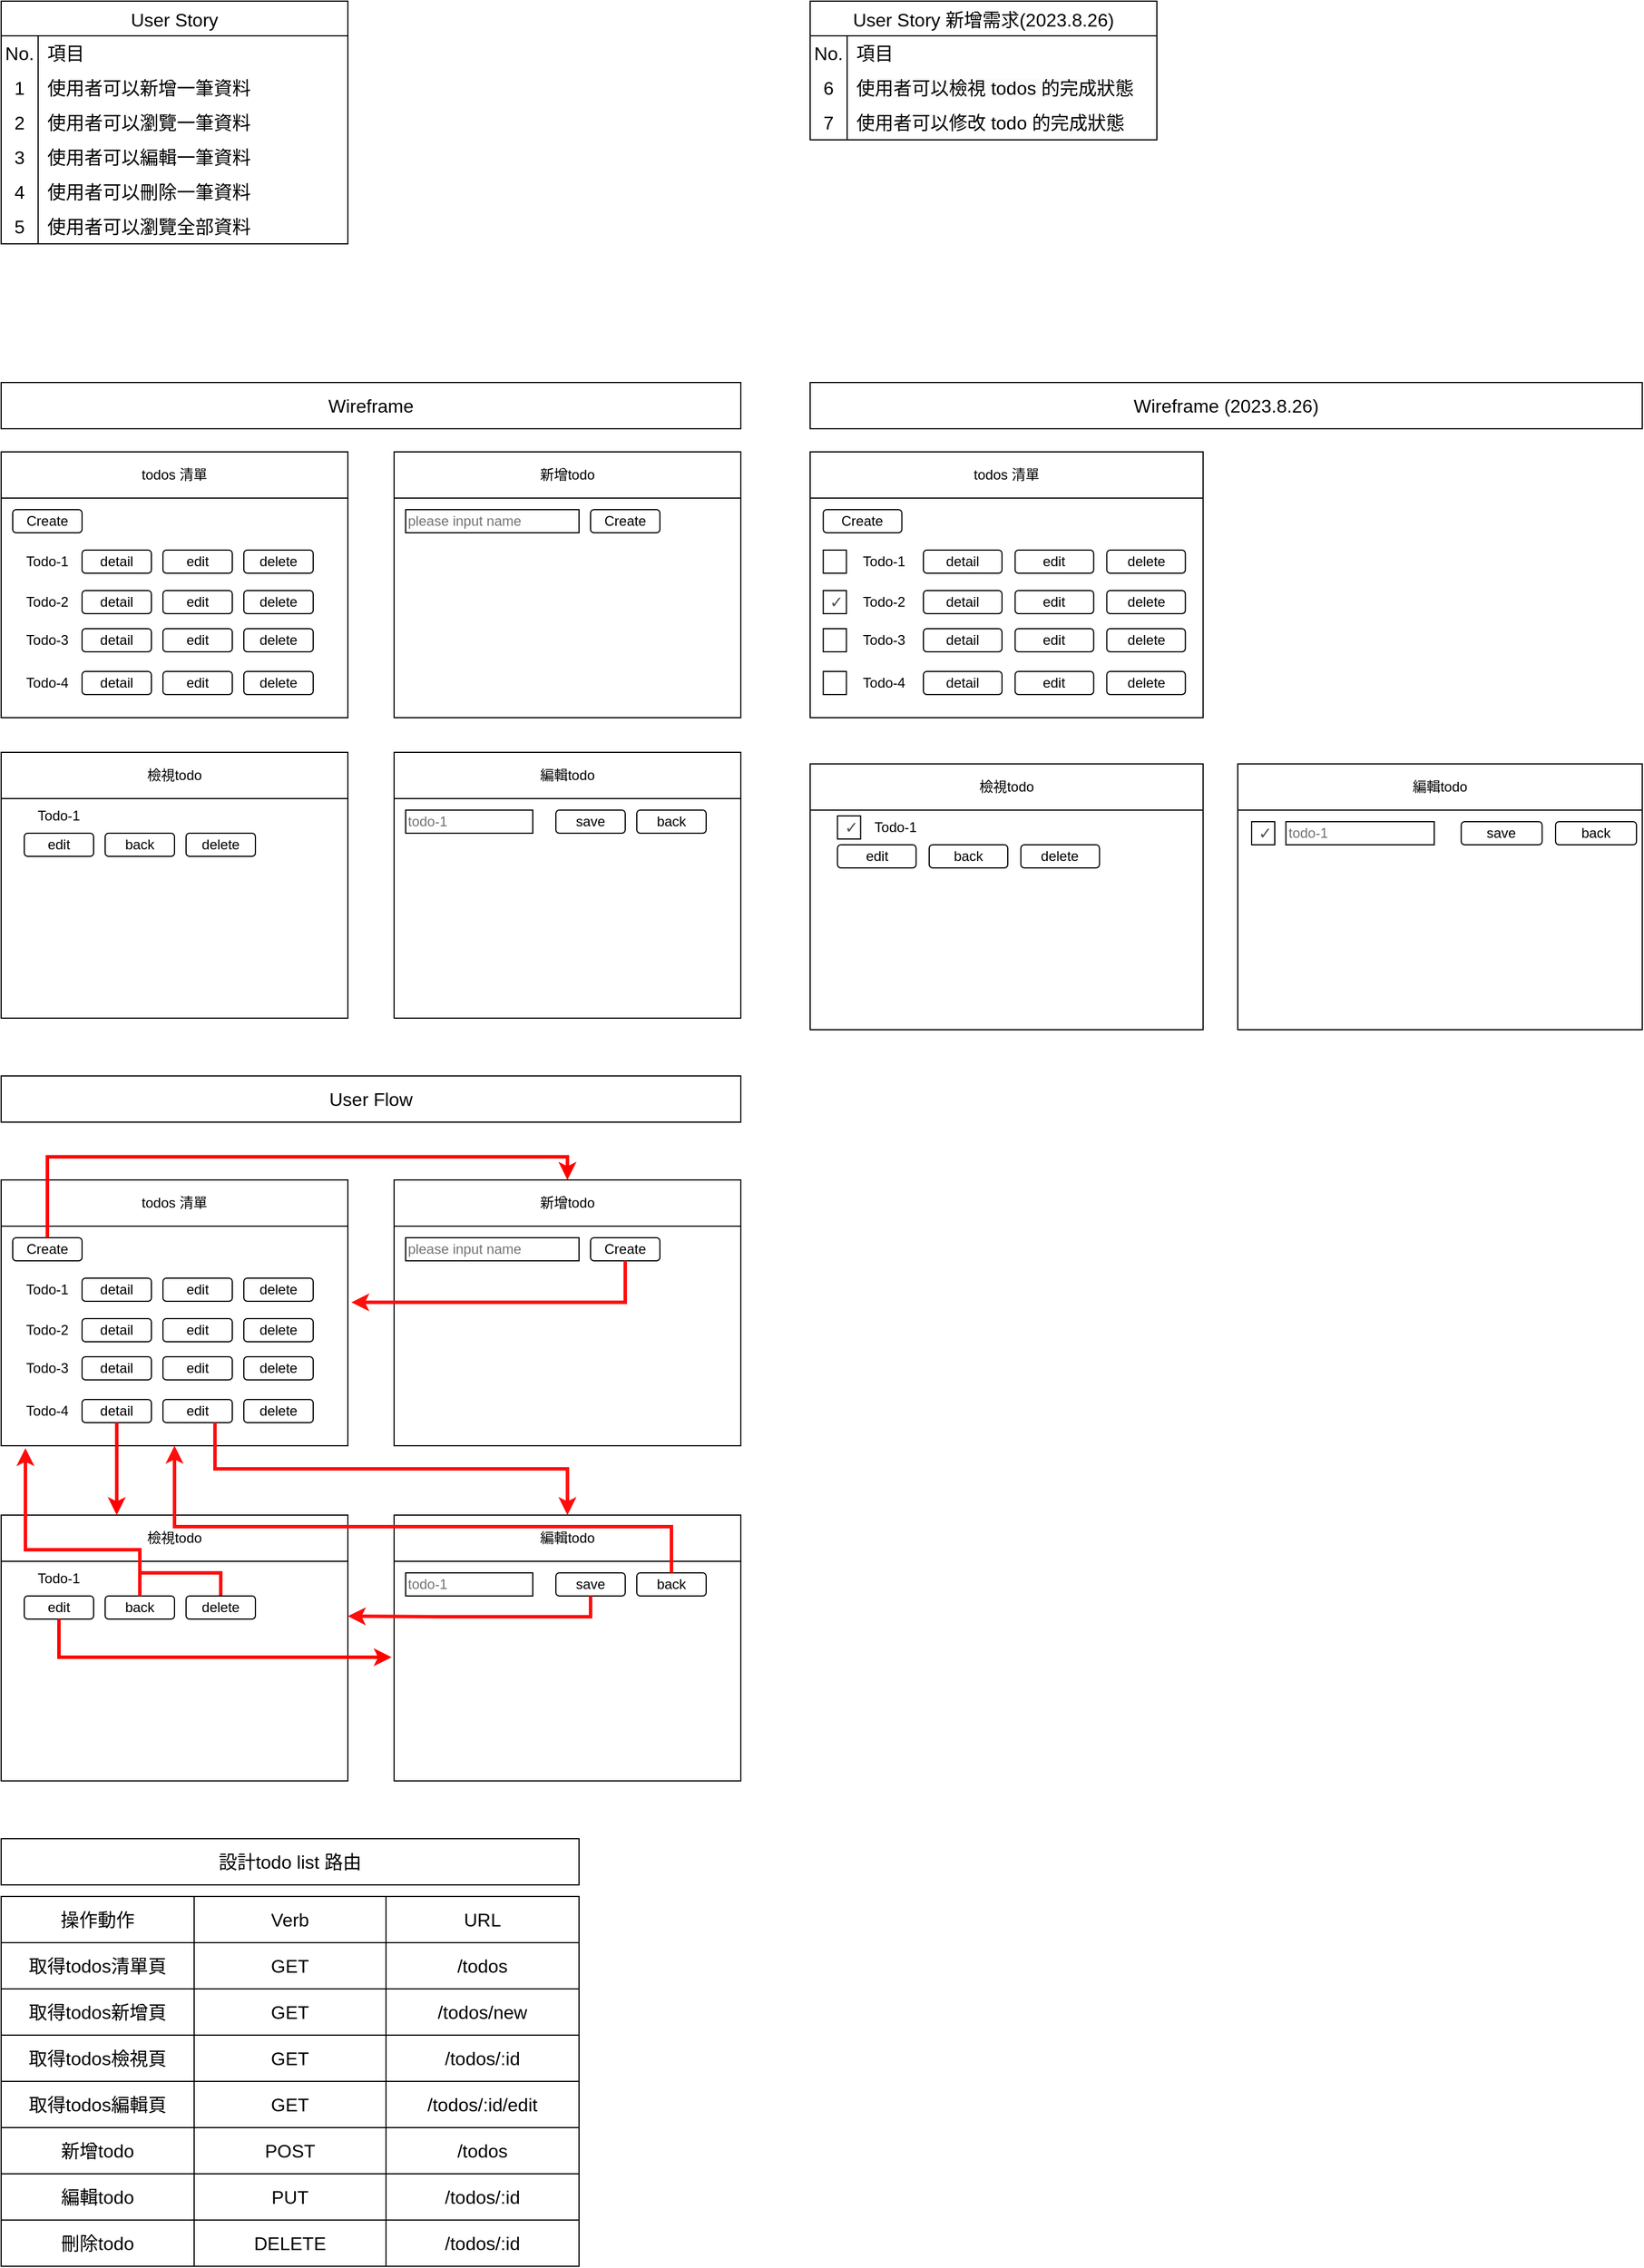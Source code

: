<mxfile version="21.6.8" type="device">
  <diagram name="第1頁" id="xKe_JA0rW6QKes0hkr_5">
    <mxGraphModel dx="1658" dy="1997" grid="1" gridSize="10" guides="1" tooltips="1" connect="1" arrows="1" fold="1" page="1" pageScale="1" pageWidth="827" pageHeight="1169" math="0" shadow="0">
      <root>
        <mxCell id="0" />
        <mxCell id="1" parent="0" />
        <mxCell id="Aw-a2iixVGw_T6WWrJI7-2" value="User Story" style="shape=table;startSize=30;container=1;collapsible=0;childLayout=tableLayout;fixedRows=1;rowLines=0;fontStyle=0;strokeColor=default;fontSize=16;" parent="1" vertex="1">
          <mxGeometry x="20" y="-100" width="300" height="210" as="geometry" />
        </mxCell>
        <mxCell id="LBEahy_goc1p-DvRM5PB-14" style="shape=tableRow;horizontal=0;startSize=0;swimlaneHead=0;swimlaneBody=0;top=0;left=0;bottom=0;right=0;collapsible=0;dropTarget=0;fillColor=none;points=[[0,0.5],[1,0.5]];portConstraint=eastwest;strokeColor=inherit;fontSize=16;" vertex="1" parent="Aw-a2iixVGw_T6WWrJI7-2">
          <mxGeometry y="30" width="300" height="30" as="geometry" />
        </mxCell>
        <mxCell id="LBEahy_goc1p-DvRM5PB-15" value="No." style="shape=partialRectangle;html=1;whiteSpace=wrap;connectable=0;fillColor=none;top=0;left=0;bottom=0;right=0;overflow=hidden;pointerEvents=1;strokeColor=inherit;fontSize=16;" vertex="1" parent="LBEahy_goc1p-DvRM5PB-14">
          <mxGeometry width="32" height="30" as="geometry">
            <mxRectangle width="32" height="30" as="alternateBounds" />
          </mxGeometry>
        </mxCell>
        <mxCell id="LBEahy_goc1p-DvRM5PB-16" value="項目" style="shape=partialRectangle;html=1;whiteSpace=wrap;connectable=0;fillColor=none;top=0;left=0;bottom=0;right=0;align=left;spacingLeft=6;overflow=hidden;strokeColor=inherit;fontSize=16;" vertex="1" parent="LBEahy_goc1p-DvRM5PB-14">
          <mxGeometry x="32" width="268" height="30" as="geometry">
            <mxRectangle width="268" height="30" as="alternateBounds" />
          </mxGeometry>
        </mxCell>
        <mxCell id="Aw-a2iixVGw_T6WWrJI7-3" value="" style="shape=tableRow;horizontal=0;startSize=0;swimlaneHead=0;swimlaneBody=0;top=0;left=0;bottom=0;right=0;collapsible=0;dropTarget=0;fillColor=none;points=[[0,0.5],[1,0.5]];portConstraint=eastwest;strokeColor=inherit;fontSize=16;" parent="Aw-a2iixVGw_T6WWrJI7-2" vertex="1">
          <mxGeometry y="60" width="300" height="30" as="geometry" />
        </mxCell>
        <mxCell id="Aw-a2iixVGw_T6WWrJI7-4" value="1" style="shape=partialRectangle;html=1;whiteSpace=wrap;connectable=0;fillColor=none;top=0;left=0;bottom=0;right=0;overflow=hidden;pointerEvents=1;strokeColor=inherit;fontSize=16;" parent="Aw-a2iixVGw_T6WWrJI7-3" vertex="1">
          <mxGeometry width="32" height="30" as="geometry">
            <mxRectangle width="32" height="30" as="alternateBounds" />
          </mxGeometry>
        </mxCell>
        <mxCell id="Aw-a2iixVGw_T6WWrJI7-5" value="使用者可以新增一筆資料" style="shape=partialRectangle;html=1;whiteSpace=wrap;connectable=0;fillColor=none;top=0;left=0;bottom=0;right=0;align=left;spacingLeft=6;overflow=hidden;strokeColor=inherit;fontSize=16;" parent="Aw-a2iixVGw_T6WWrJI7-3" vertex="1">
          <mxGeometry x="32" width="268" height="30" as="geometry">
            <mxRectangle width="268" height="30" as="alternateBounds" />
          </mxGeometry>
        </mxCell>
        <mxCell id="Aw-a2iixVGw_T6WWrJI7-6" value="" style="shape=tableRow;horizontal=0;startSize=0;swimlaneHead=0;swimlaneBody=0;top=0;left=0;bottom=0;right=0;collapsible=0;dropTarget=0;fillColor=none;points=[[0,0.5],[1,0.5]];portConstraint=eastwest;strokeColor=inherit;fontSize=16;" parent="Aw-a2iixVGw_T6WWrJI7-2" vertex="1">
          <mxGeometry y="90" width="300" height="30" as="geometry" />
        </mxCell>
        <mxCell id="Aw-a2iixVGw_T6WWrJI7-7" value="2" style="shape=partialRectangle;html=1;whiteSpace=wrap;connectable=0;fillColor=none;top=0;left=0;bottom=0;right=0;overflow=hidden;strokeColor=inherit;fontSize=16;" parent="Aw-a2iixVGw_T6WWrJI7-6" vertex="1">
          <mxGeometry width="32" height="30" as="geometry">
            <mxRectangle width="32" height="30" as="alternateBounds" />
          </mxGeometry>
        </mxCell>
        <mxCell id="Aw-a2iixVGw_T6WWrJI7-8" value="使用者可以瀏覽一筆資料" style="shape=partialRectangle;html=1;whiteSpace=wrap;connectable=0;fillColor=none;top=0;left=0;bottom=0;right=0;align=left;spacingLeft=6;overflow=hidden;strokeColor=inherit;fontSize=16;" parent="Aw-a2iixVGw_T6WWrJI7-6" vertex="1">
          <mxGeometry x="32" width="268" height="30" as="geometry">
            <mxRectangle width="268" height="30" as="alternateBounds" />
          </mxGeometry>
        </mxCell>
        <mxCell id="Aw-a2iixVGw_T6WWrJI7-9" value="" style="shape=tableRow;horizontal=0;startSize=0;swimlaneHead=0;swimlaneBody=0;top=0;left=0;bottom=0;right=0;collapsible=0;dropTarget=0;fillColor=none;points=[[0,0.5],[1,0.5]];portConstraint=eastwest;strokeColor=inherit;fontSize=16;" parent="Aw-a2iixVGw_T6WWrJI7-2" vertex="1">
          <mxGeometry y="120" width="300" height="30" as="geometry" />
        </mxCell>
        <mxCell id="Aw-a2iixVGw_T6WWrJI7-10" value="3" style="shape=partialRectangle;html=1;whiteSpace=wrap;connectable=0;fillColor=none;top=0;left=0;bottom=0;right=0;overflow=hidden;strokeColor=inherit;fontSize=16;" parent="Aw-a2iixVGw_T6WWrJI7-9" vertex="1">
          <mxGeometry width="32" height="30" as="geometry">
            <mxRectangle width="32" height="30" as="alternateBounds" />
          </mxGeometry>
        </mxCell>
        <mxCell id="Aw-a2iixVGw_T6WWrJI7-11" value="使用者可以編輯一筆資料" style="shape=partialRectangle;html=1;whiteSpace=wrap;connectable=0;fillColor=none;top=0;left=0;bottom=0;right=0;align=left;spacingLeft=6;overflow=hidden;strokeColor=inherit;fontSize=16;" parent="Aw-a2iixVGw_T6WWrJI7-9" vertex="1">
          <mxGeometry x="32" width="268" height="30" as="geometry">
            <mxRectangle width="268" height="30" as="alternateBounds" />
          </mxGeometry>
        </mxCell>
        <mxCell id="Aw-a2iixVGw_T6WWrJI7-12" style="shape=tableRow;horizontal=0;startSize=0;swimlaneHead=0;swimlaneBody=0;top=0;left=0;bottom=0;right=0;collapsible=0;dropTarget=0;fillColor=none;points=[[0,0.5],[1,0.5]];portConstraint=eastwest;strokeColor=inherit;fontSize=16;" parent="Aw-a2iixVGw_T6WWrJI7-2" vertex="1">
          <mxGeometry y="150" width="300" height="30" as="geometry" />
        </mxCell>
        <mxCell id="Aw-a2iixVGw_T6WWrJI7-13" value="4" style="shape=partialRectangle;html=1;whiteSpace=wrap;connectable=0;fillColor=none;top=0;left=0;bottom=0;right=0;overflow=hidden;strokeColor=inherit;fontSize=16;" parent="Aw-a2iixVGw_T6WWrJI7-12" vertex="1">
          <mxGeometry width="32" height="30" as="geometry">
            <mxRectangle width="32" height="30" as="alternateBounds" />
          </mxGeometry>
        </mxCell>
        <mxCell id="Aw-a2iixVGw_T6WWrJI7-14" value="使用者可以刪除一筆資料" style="shape=partialRectangle;html=1;whiteSpace=wrap;connectable=0;fillColor=none;top=0;left=0;bottom=0;right=0;align=left;spacingLeft=6;overflow=hidden;strokeColor=inherit;fontSize=16;" parent="Aw-a2iixVGw_T6WWrJI7-12" vertex="1">
          <mxGeometry x="32" width="268" height="30" as="geometry">
            <mxRectangle width="268" height="30" as="alternateBounds" />
          </mxGeometry>
        </mxCell>
        <mxCell id="Aw-a2iixVGw_T6WWrJI7-15" style="shape=tableRow;horizontal=0;startSize=0;swimlaneHead=0;swimlaneBody=0;top=0;left=0;bottom=0;right=0;collapsible=0;dropTarget=0;fillColor=none;points=[[0,0.5],[1,0.5]];portConstraint=eastwest;strokeColor=inherit;fontSize=16;" parent="Aw-a2iixVGw_T6WWrJI7-2" vertex="1">
          <mxGeometry y="180" width="300" height="30" as="geometry" />
        </mxCell>
        <mxCell id="Aw-a2iixVGw_T6WWrJI7-16" value="5" style="shape=partialRectangle;html=1;whiteSpace=wrap;connectable=0;fillColor=none;top=0;left=0;bottom=0;right=0;overflow=hidden;strokeColor=inherit;fontSize=16;" parent="Aw-a2iixVGw_T6WWrJI7-15" vertex="1">
          <mxGeometry width="32" height="30" as="geometry">
            <mxRectangle width="32" height="30" as="alternateBounds" />
          </mxGeometry>
        </mxCell>
        <mxCell id="Aw-a2iixVGw_T6WWrJI7-17" value="使用者可以瀏覽全部資料" style="shape=partialRectangle;html=1;whiteSpace=wrap;connectable=0;fillColor=none;top=0;left=0;bottom=0;right=0;align=left;spacingLeft=6;overflow=hidden;strokeColor=inherit;fontSize=16;" parent="Aw-a2iixVGw_T6WWrJI7-15" vertex="1">
          <mxGeometry x="32" width="268" height="30" as="geometry">
            <mxRectangle width="268" height="30" as="alternateBounds" />
          </mxGeometry>
        </mxCell>
        <mxCell id="Aw-a2iixVGw_T6WWrJI7-35" value="Wireframe" style="rounded=0;whiteSpace=wrap;html=1;fontSize=16;" parent="1" vertex="1">
          <mxGeometry x="20" y="230" width="640" height="40" as="geometry" />
        </mxCell>
        <mxCell id="Aw-a2iixVGw_T6WWrJI7-77" value="" style="group" parent="1" vertex="1" connectable="0">
          <mxGeometry x="20" y="290" width="300" height="230" as="geometry" />
        </mxCell>
        <mxCell id="Aw-a2iixVGw_T6WWrJI7-54" value="todos 清單" style="rounded=0;whiteSpace=wrap;html=1;container=0;" parent="Aw-a2iixVGw_T6WWrJI7-77" vertex="1">
          <mxGeometry width="300" height="40" as="geometry" />
        </mxCell>
        <mxCell id="Aw-a2iixVGw_T6WWrJI7-32" value="" style="rounded=0;whiteSpace=wrap;html=1;container=0;" parent="Aw-a2iixVGw_T6WWrJI7-77" vertex="1">
          <mxGeometry y="40" width="300" height="190" as="geometry" />
        </mxCell>
        <mxCell id="Aw-a2iixVGw_T6WWrJI7-33" value="Create" style="rounded=1;whiteSpace=wrap;html=1;container=0;" parent="Aw-a2iixVGw_T6WWrJI7-77" vertex="1">
          <mxGeometry x="10" y="50" width="60" height="20" as="geometry" />
        </mxCell>
        <mxCell id="Aw-a2iixVGw_T6WWrJI7-36" value="Todo-1" style="text;html=1;strokeColor=none;fillColor=none;align=center;verticalAlign=middle;whiteSpace=wrap;rounded=0;container=0;" parent="Aw-a2iixVGw_T6WWrJI7-77" vertex="1">
          <mxGeometry x="10" y="80" width="60" height="30" as="geometry" />
        </mxCell>
        <mxCell id="Aw-a2iixVGw_T6WWrJI7-37" value="Todo-2" style="text;html=1;strokeColor=none;fillColor=none;align=center;verticalAlign=middle;whiteSpace=wrap;rounded=0;container=0;" parent="Aw-a2iixVGw_T6WWrJI7-77" vertex="1">
          <mxGeometry x="10" y="115" width="60" height="30" as="geometry" />
        </mxCell>
        <mxCell id="Aw-a2iixVGw_T6WWrJI7-38" value="Todo-3" style="text;html=1;strokeColor=none;fillColor=none;align=center;verticalAlign=middle;whiteSpace=wrap;rounded=0;container=0;" parent="Aw-a2iixVGw_T6WWrJI7-77" vertex="1">
          <mxGeometry x="10" y="148" width="60" height="30" as="geometry" />
        </mxCell>
        <mxCell id="Aw-a2iixVGw_T6WWrJI7-39" value="Todo-4" style="text;html=1;strokeColor=none;fillColor=none;align=center;verticalAlign=middle;whiteSpace=wrap;rounded=0;container=0;" parent="Aw-a2iixVGw_T6WWrJI7-77" vertex="1">
          <mxGeometry x="10" y="185" width="60" height="30" as="geometry" />
        </mxCell>
        <mxCell id="Aw-a2iixVGw_T6WWrJI7-40" value="detail" style="rounded=1;whiteSpace=wrap;html=1;container=0;" parent="Aw-a2iixVGw_T6WWrJI7-77" vertex="1">
          <mxGeometry x="70" y="85" width="60" height="20" as="geometry" />
        </mxCell>
        <mxCell id="Aw-a2iixVGw_T6WWrJI7-41" value="edit" style="rounded=1;whiteSpace=wrap;html=1;container=0;" parent="Aw-a2iixVGw_T6WWrJI7-77" vertex="1">
          <mxGeometry x="140" y="85" width="60" height="20" as="geometry" />
        </mxCell>
        <mxCell id="Aw-a2iixVGw_T6WWrJI7-42" value="delete" style="rounded=1;whiteSpace=wrap;html=1;container=0;" parent="Aw-a2iixVGw_T6WWrJI7-77" vertex="1">
          <mxGeometry x="210" y="85" width="60" height="20" as="geometry" />
        </mxCell>
        <mxCell id="Aw-a2iixVGw_T6WWrJI7-43" value="detail" style="rounded=1;whiteSpace=wrap;html=1;container=0;" parent="Aw-a2iixVGw_T6WWrJI7-77" vertex="1">
          <mxGeometry x="70" y="120" width="60" height="20" as="geometry" />
        </mxCell>
        <mxCell id="Aw-a2iixVGw_T6WWrJI7-44" value="edit" style="rounded=1;whiteSpace=wrap;html=1;container=0;" parent="Aw-a2iixVGw_T6WWrJI7-77" vertex="1">
          <mxGeometry x="140" y="120" width="60" height="20" as="geometry" />
        </mxCell>
        <mxCell id="Aw-a2iixVGw_T6WWrJI7-45" value="delete" style="rounded=1;whiteSpace=wrap;html=1;container=0;" parent="Aw-a2iixVGw_T6WWrJI7-77" vertex="1">
          <mxGeometry x="210" y="120" width="60" height="20" as="geometry" />
        </mxCell>
        <mxCell id="Aw-a2iixVGw_T6WWrJI7-46" value="detail" style="rounded=1;whiteSpace=wrap;html=1;container=0;" parent="Aw-a2iixVGw_T6WWrJI7-77" vertex="1">
          <mxGeometry x="70" y="153" width="60" height="20" as="geometry" />
        </mxCell>
        <mxCell id="Aw-a2iixVGw_T6WWrJI7-47" value="edit" style="rounded=1;whiteSpace=wrap;html=1;container=0;" parent="Aw-a2iixVGw_T6WWrJI7-77" vertex="1">
          <mxGeometry x="140" y="153" width="60" height="20" as="geometry" />
        </mxCell>
        <mxCell id="Aw-a2iixVGw_T6WWrJI7-48" value="delete" style="rounded=1;whiteSpace=wrap;html=1;container=0;" parent="Aw-a2iixVGw_T6WWrJI7-77" vertex="1">
          <mxGeometry x="210" y="153" width="60" height="20" as="geometry" />
        </mxCell>
        <mxCell id="Aw-a2iixVGw_T6WWrJI7-49" value="detail" style="rounded=1;whiteSpace=wrap;html=1;container=0;" parent="Aw-a2iixVGw_T6WWrJI7-77" vertex="1">
          <mxGeometry x="70" y="190" width="60" height="20" as="geometry" />
        </mxCell>
        <mxCell id="Aw-a2iixVGw_T6WWrJI7-50" value="edit" style="rounded=1;whiteSpace=wrap;html=1;container=0;" parent="Aw-a2iixVGw_T6WWrJI7-77" vertex="1">
          <mxGeometry x="140" y="190" width="60" height="20" as="geometry" />
        </mxCell>
        <mxCell id="Aw-a2iixVGw_T6WWrJI7-51" value="delete" style="rounded=1;whiteSpace=wrap;html=1;container=0;" parent="Aw-a2iixVGw_T6WWrJI7-77" vertex="1">
          <mxGeometry x="210" y="190" width="60" height="20" as="geometry" />
        </mxCell>
        <mxCell id="Aw-a2iixVGw_T6WWrJI7-78" value="" style="group" parent="1" vertex="1" connectable="0">
          <mxGeometry x="360" y="290" width="300" height="230" as="geometry" />
        </mxCell>
        <mxCell id="Aw-a2iixVGw_T6WWrJI7-55" value="新增todo" style="rounded=0;whiteSpace=wrap;html=1;" parent="Aw-a2iixVGw_T6WWrJI7-78" vertex="1">
          <mxGeometry width="300" height="40" as="geometry" />
        </mxCell>
        <mxCell id="Aw-a2iixVGw_T6WWrJI7-57" value="" style="rounded=0;whiteSpace=wrap;html=1;container=0;" parent="Aw-a2iixVGw_T6WWrJI7-78" vertex="1">
          <mxGeometry y="40" width="300" height="190" as="geometry" />
        </mxCell>
        <mxCell id="Aw-a2iixVGw_T6WWrJI7-58" value="Create" style="rounded=1;whiteSpace=wrap;html=1;" parent="Aw-a2iixVGw_T6WWrJI7-78" vertex="1">
          <mxGeometry x="170" y="50" width="60" height="20" as="geometry" />
        </mxCell>
        <mxCell id="Aw-a2iixVGw_T6WWrJI7-76" value="please input name" style="rounded=0;whiteSpace=wrap;html=1;align=left;fontColor=#737373;" parent="Aw-a2iixVGw_T6WWrJI7-78" vertex="1">
          <mxGeometry x="10" y="50" width="150" height="20" as="geometry" />
        </mxCell>
        <mxCell id="Aw-a2iixVGw_T6WWrJI7-79" value="" style="group" parent="1" vertex="1" connectable="0">
          <mxGeometry x="20" y="550" width="300" height="230" as="geometry" />
        </mxCell>
        <mxCell id="Aw-a2iixVGw_T6WWrJI7-80" value="檢視todo" style="rounded=0;whiteSpace=wrap;html=1;" parent="Aw-a2iixVGw_T6WWrJI7-79" vertex="1">
          <mxGeometry width="300" height="40" as="geometry" />
        </mxCell>
        <mxCell id="Aw-a2iixVGw_T6WWrJI7-81" value="" style="rounded=0;whiteSpace=wrap;html=1;container=0;" parent="Aw-a2iixVGw_T6WWrJI7-79" vertex="1">
          <mxGeometry y="40" width="300" height="190" as="geometry" />
        </mxCell>
        <mxCell id="Aw-a2iixVGw_T6WWrJI7-82" value="edit" style="rounded=1;whiteSpace=wrap;html=1;" parent="Aw-a2iixVGw_T6WWrJI7-79" vertex="1">
          <mxGeometry x="20" y="70" width="60" height="20" as="geometry" />
        </mxCell>
        <mxCell id="Aw-a2iixVGw_T6WWrJI7-104" value="back" style="rounded=1;whiteSpace=wrap;html=1;" parent="Aw-a2iixVGw_T6WWrJI7-79" vertex="1">
          <mxGeometry x="90" y="70" width="60" height="20" as="geometry" />
        </mxCell>
        <mxCell id="Aw-a2iixVGw_T6WWrJI7-106" value="Todo-1" style="text;html=1;strokeColor=none;fillColor=none;align=center;verticalAlign=middle;whiteSpace=wrap;rounded=0;container=0;" parent="Aw-a2iixVGw_T6WWrJI7-79" vertex="1">
          <mxGeometry x="20" y="40" width="60" height="30" as="geometry" />
        </mxCell>
        <mxCell id="Aw-a2iixVGw_T6WWrJI7-107" value="delete" style="rounded=1;whiteSpace=wrap;html=1;container=0;" parent="Aw-a2iixVGw_T6WWrJI7-79" vertex="1">
          <mxGeometry x="160" y="70" width="60" height="20" as="geometry" />
        </mxCell>
        <mxCell id="Aw-a2iixVGw_T6WWrJI7-113" value="" style="group" parent="1" vertex="1" connectable="0">
          <mxGeometry x="360" y="550" width="300" height="230" as="geometry" />
        </mxCell>
        <mxCell id="Aw-a2iixVGw_T6WWrJI7-114" value="編輯todo" style="rounded=0;whiteSpace=wrap;html=1;" parent="Aw-a2iixVGw_T6WWrJI7-113" vertex="1">
          <mxGeometry width="300" height="40" as="geometry" />
        </mxCell>
        <mxCell id="Aw-a2iixVGw_T6WWrJI7-115" value="" style="rounded=0;whiteSpace=wrap;html=1;container=0;" parent="Aw-a2iixVGw_T6WWrJI7-113" vertex="1">
          <mxGeometry y="40" width="300" height="190" as="geometry" />
        </mxCell>
        <mxCell id="Aw-a2iixVGw_T6WWrJI7-116" value="save" style="rounded=1;whiteSpace=wrap;html=1;" parent="Aw-a2iixVGw_T6WWrJI7-113" vertex="1">
          <mxGeometry x="140" y="50" width="60" height="20" as="geometry" />
        </mxCell>
        <mxCell id="Aw-a2iixVGw_T6WWrJI7-117" value="todo-1" style="rounded=0;whiteSpace=wrap;html=1;align=left;fontColor=#737373;" parent="Aw-a2iixVGw_T6WWrJI7-113" vertex="1">
          <mxGeometry x="10" y="50" width="110" height="20" as="geometry" />
        </mxCell>
        <mxCell id="Aw-a2iixVGw_T6WWrJI7-118" value="back" style="rounded=1;whiteSpace=wrap;html=1;" parent="Aw-a2iixVGw_T6WWrJI7-113" vertex="1">
          <mxGeometry x="210" y="50" width="60" height="20" as="geometry" />
        </mxCell>
        <mxCell id="Aw-a2iixVGw_T6WWrJI7-119" value="User Flow" style="rounded=0;whiteSpace=wrap;html=1;fontSize=16;" parent="1" vertex="1">
          <mxGeometry x="20" y="830" width="640" height="40" as="geometry" />
        </mxCell>
        <mxCell id="Aw-a2iixVGw_T6WWrJI7-120" value="" style="group" parent="1" vertex="1" connectable="0">
          <mxGeometry x="20" y="920" width="300" height="230" as="geometry" />
        </mxCell>
        <mxCell id="Aw-a2iixVGw_T6WWrJI7-121" value="todos 清單" style="rounded=0;whiteSpace=wrap;html=1;container=0;" parent="Aw-a2iixVGw_T6WWrJI7-120" vertex="1">
          <mxGeometry width="300" height="40" as="geometry" />
        </mxCell>
        <mxCell id="Aw-a2iixVGw_T6WWrJI7-122" value="" style="rounded=0;whiteSpace=wrap;html=1;container=0;" parent="Aw-a2iixVGw_T6WWrJI7-120" vertex="1">
          <mxGeometry y="40" width="300" height="190" as="geometry" />
        </mxCell>
        <mxCell id="Aw-a2iixVGw_T6WWrJI7-123" value="Create" style="rounded=1;whiteSpace=wrap;html=1;container=0;" parent="Aw-a2iixVGw_T6WWrJI7-120" vertex="1">
          <mxGeometry x="10" y="50" width="60" height="20" as="geometry" />
        </mxCell>
        <mxCell id="Aw-a2iixVGw_T6WWrJI7-124" value="Todo-1" style="text;html=1;strokeColor=none;fillColor=none;align=center;verticalAlign=middle;whiteSpace=wrap;rounded=0;container=0;" parent="Aw-a2iixVGw_T6WWrJI7-120" vertex="1">
          <mxGeometry x="10" y="80" width="60" height="30" as="geometry" />
        </mxCell>
        <mxCell id="Aw-a2iixVGw_T6WWrJI7-125" value="Todo-2" style="text;html=1;strokeColor=none;fillColor=none;align=center;verticalAlign=middle;whiteSpace=wrap;rounded=0;container=0;" parent="Aw-a2iixVGw_T6WWrJI7-120" vertex="1">
          <mxGeometry x="10" y="115" width="60" height="30" as="geometry" />
        </mxCell>
        <mxCell id="Aw-a2iixVGw_T6WWrJI7-126" value="Todo-3" style="text;html=1;strokeColor=none;fillColor=none;align=center;verticalAlign=middle;whiteSpace=wrap;rounded=0;container=0;" parent="Aw-a2iixVGw_T6WWrJI7-120" vertex="1">
          <mxGeometry x="10" y="148" width="60" height="30" as="geometry" />
        </mxCell>
        <mxCell id="Aw-a2iixVGw_T6WWrJI7-127" value="Todo-4" style="text;html=1;strokeColor=none;fillColor=none;align=center;verticalAlign=middle;whiteSpace=wrap;rounded=0;container=0;" parent="Aw-a2iixVGw_T6WWrJI7-120" vertex="1">
          <mxGeometry x="10" y="185" width="60" height="30" as="geometry" />
        </mxCell>
        <mxCell id="Aw-a2iixVGw_T6WWrJI7-128" value="detail" style="rounded=1;whiteSpace=wrap;html=1;container=0;" parent="Aw-a2iixVGw_T6WWrJI7-120" vertex="1">
          <mxGeometry x="70" y="85" width="60" height="20" as="geometry" />
        </mxCell>
        <mxCell id="Aw-a2iixVGw_T6WWrJI7-129" value="edit" style="rounded=1;whiteSpace=wrap;html=1;container=0;" parent="Aw-a2iixVGw_T6WWrJI7-120" vertex="1">
          <mxGeometry x="140" y="85" width="60" height="20" as="geometry" />
        </mxCell>
        <mxCell id="Aw-a2iixVGw_T6WWrJI7-130" value="delete" style="rounded=1;whiteSpace=wrap;html=1;container=0;" parent="Aw-a2iixVGw_T6WWrJI7-120" vertex="1">
          <mxGeometry x="210" y="85" width="60" height="20" as="geometry" />
        </mxCell>
        <mxCell id="Aw-a2iixVGw_T6WWrJI7-131" value="detail" style="rounded=1;whiteSpace=wrap;html=1;container=0;" parent="Aw-a2iixVGw_T6WWrJI7-120" vertex="1">
          <mxGeometry x="70" y="120" width="60" height="20" as="geometry" />
        </mxCell>
        <mxCell id="Aw-a2iixVGw_T6WWrJI7-132" value="edit" style="rounded=1;whiteSpace=wrap;html=1;container=0;" parent="Aw-a2iixVGw_T6WWrJI7-120" vertex="1">
          <mxGeometry x="140" y="120" width="60" height="20" as="geometry" />
        </mxCell>
        <mxCell id="Aw-a2iixVGw_T6WWrJI7-133" value="delete" style="rounded=1;whiteSpace=wrap;html=1;container=0;" parent="Aw-a2iixVGw_T6WWrJI7-120" vertex="1">
          <mxGeometry x="210" y="120" width="60" height="20" as="geometry" />
        </mxCell>
        <mxCell id="Aw-a2iixVGw_T6WWrJI7-134" value="detail" style="rounded=1;whiteSpace=wrap;html=1;container=0;" parent="Aw-a2iixVGw_T6WWrJI7-120" vertex="1">
          <mxGeometry x="70" y="153" width="60" height="20" as="geometry" />
        </mxCell>
        <mxCell id="Aw-a2iixVGw_T6WWrJI7-135" value="edit" style="rounded=1;whiteSpace=wrap;html=1;container=0;" parent="Aw-a2iixVGw_T6WWrJI7-120" vertex="1">
          <mxGeometry x="140" y="153" width="60" height="20" as="geometry" />
        </mxCell>
        <mxCell id="Aw-a2iixVGw_T6WWrJI7-136" value="delete" style="rounded=1;whiteSpace=wrap;html=1;container=0;" parent="Aw-a2iixVGw_T6WWrJI7-120" vertex="1">
          <mxGeometry x="210" y="153" width="60" height="20" as="geometry" />
        </mxCell>
        <mxCell id="Aw-a2iixVGw_T6WWrJI7-137" value="detail" style="rounded=1;whiteSpace=wrap;html=1;container=0;" parent="Aw-a2iixVGw_T6WWrJI7-120" vertex="1">
          <mxGeometry x="70" y="190" width="60" height="20" as="geometry" />
        </mxCell>
        <mxCell id="Aw-a2iixVGw_T6WWrJI7-138" value="edit" style="rounded=1;whiteSpace=wrap;html=1;container=0;" parent="Aw-a2iixVGw_T6WWrJI7-120" vertex="1">
          <mxGeometry x="140" y="190" width="60" height="20" as="geometry" />
        </mxCell>
        <mxCell id="Aw-a2iixVGw_T6WWrJI7-139" value="delete" style="rounded=1;whiteSpace=wrap;html=1;container=0;" parent="Aw-a2iixVGw_T6WWrJI7-120" vertex="1">
          <mxGeometry x="210" y="190" width="60" height="20" as="geometry" />
        </mxCell>
        <mxCell id="Aw-a2iixVGw_T6WWrJI7-140" value="" style="group" parent="1" vertex="1" connectable="0">
          <mxGeometry x="360" y="920" width="300" height="230" as="geometry" />
        </mxCell>
        <mxCell id="Aw-a2iixVGw_T6WWrJI7-141" value="新增todo" style="rounded=0;whiteSpace=wrap;html=1;" parent="Aw-a2iixVGw_T6WWrJI7-140" vertex="1">
          <mxGeometry width="300" height="40" as="geometry" />
        </mxCell>
        <mxCell id="Aw-a2iixVGw_T6WWrJI7-142" value="" style="rounded=0;whiteSpace=wrap;html=1;container=0;" parent="Aw-a2iixVGw_T6WWrJI7-140" vertex="1">
          <mxGeometry y="40" width="300" height="190" as="geometry" />
        </mxCell>
        <mxCell id="Aw-a2iixVGw_T6WWrJI7-143" value="Create" style="rounded=1;whiteSpace=wrap;html=1;" parent="Aw-a2iixVGw_T6WWrJI7-140" vertex="1">
          <mxGeometry x="170" y="50" width="60" height="20" as="geometry" />
        </mxCell>
        <mxCell id="Aw-a2iixVGw_T6WWrJI7-144" value="please input name" style="rounded=0;whiteSpace=wrap;html=1;align=left;fontColor=#737373;" parent="Aw-a2iixVGw_T6WWrJI7-140" vertex="1">
          <mxGeometry x="10" y="50" width="150" height="20" as="geometry" />
        </mxCell>
        <mxCell id="Aw-a2iixVGw_T6WWrJI7-145" value="" style="group" parent="1" vertex="1" connectable="0">
          <mxGeometry x="20" y="1210" width="300" height="230" as="geometry" />
        </mxCell>
        <mxCell id="Aw-a2iixVGw_T6WWrJI7-146" value="檢視todo" style="rounded=0;whiteSpace=wrap;html=1;" parent="Aw-a2iixVGw_T6WWrJI7-145" vertex="1">
          <mxGeometry width="300" height="40" as="geometry" />
        </mxCell>
        <mxCell id="Aw-a2iixVGw_T6WWrJI7-147" value="" style="rounded=0;whiteSpace=wrap;html=1;container=0;" parent="Aw-a2iixVGw_T6WWrJI7-145" vertex="1">
          <mxGeometry y="40" width="300" height="190" as="geometry" />
        </mxCell>
        <mxCell id="Aw-a2iixVGw_T6WWrJI7-148" value="edit" style="rounded=1;whiteSpace=wrap;html=1;" parent="Aw-a2iixVGw_T6WWrJI7-145" vertex="1">
          <mxGeometry x="20" y="70" width="60" height="20" as="geometry" />
        </mxCell>
        <mxCell id="Aw-a2iixVGw_T6WWrJI7-149" value="back" style="rounded=1;whiteSpace=wrap;html=1;" parent="Aw-a2iixVGw_T6WWrJI7-145" vertex="1">
          <mxGeometry x="90" y="70" width="60" height="20" as="geometry" />
        </mxCell>
        <mxCell id="Aw-a2iixVGw_T6WWrJI7-150" value="Todo-1" style="text;html=1;strokeColor=none;fillColor=none;align=center;verticalAlign=middle;whiteSpace=wrap;rounded=0;container=0;" parent="Aw-a2iixVGw_T6WWrJI7-145" vertex="1">
          <mxGeometry x="20" y="40" width="60" height="30" as="geometry" />
        </mxCell>
        <mxCell id="Aw-a2iixVGw_T6WWrJI7-164" style="edgeStyle=orthogonalEdgeStyle;rounded=0;orthogonalLoop=1;jettySize=auto;html=1;endArrow=none;endFill=0;strokeColor=#FF0D0D;strokeWidth=3;" parent="Aw-a2iixVGw_T6WWrJI7-145" source="Aw-a2iixVGw_T6WWrJI7-151" edge="1">
          <mxGeometry relative="1" as="geometry">
            <mxPoint x="120" y="50" as="targetPoint" />
            <Array as="points">
              <mxPoint x="190" y="50" />
              <mxPoint x="121" y="50" />
            </Array>
          </mxGeometry>
        </mxCell>
        <mxCell id="Aw-a2iixVGw_T6WWrJI7-151" value="delete" style="rounded=1;whiteSpace=wrap;html=1;container=0;" parent="Aw-a2iixVGw_T6WWrJI7-145" vertex="1">
          <mxGeometry x="160" y="70" width="60" height="20" as="geometry" />
        </mxCell>
        <mxCell id="Aw-a2iixVGw_T6WWrJI7-152" value="" style="group" parent="1" vertex="1" connectable="0">
          <mxGeometry x="360" y="1210" width="300" height="230" as="geometry" />
        </mxCell>
        <mxCell id="Aw-a2iixVGw_T6WWrJI7-153" value="編輯todo" style="rounded=0;whiteSpace=wrap;html=1;" parent="Aw-a2iixVGw_T6WWrJI7-152" vertex="1">
          <mxGeometry width="300" height="40" as="geometry" />
        </mxCell>
        <mxCell id="Aw-a2iixVGw_T6WWrJI7-154" value="" style="rounded=0;whiteSpace=wrap;html=1;container=0;" parent="Aw-a2iixVGw_T6WWrJI7-152" vertex="1">
          <mxGeometry y="40" width="300" height="190" as="geometry" />
        </mxCell>
        <mxCell id="Aw-a2iixVGw_T6WWrJI7-155" value="save" style="rounded=1;whiteSpace=wrap;html=1;" parent="Aw-a2iixVGw_T6WWrJI7-152" vertex="1">
          <mxGeometry x="140" y="50" width="60" height="20" as="geometry" />
        </mxCell>
        <mxCell id="Aw-a2iixVGw_T6WWrJI7-156" value="todo-1" style="rounded=0;whiteSpace=wrap;html=1;align=left;fontColor=#737373;" parent="Aw-a2iixVGw_T6WWrJI7-152" vertex="1">
          <mxGeometry x="10" y="50" width="110" height="20" as="geometry" />
        </mxCell>
        <mxCell id="Aw-a2iixVGw_T6WWrJI7-157" value="back" style="rounded=1;whiteSpace=wrap;html=1;" parent="Aw-a2iixVGw_T6WWrJI7-152" vertex="1">
          <mxGeometry x="210" y="50" width="60" height="20" as="geometry" />
        </mxCell>
        <mxCell id="Aw-a2iixVGw_T6WWrJI7-158" style="edgeStyle=orthogonalEdgeStyle;rounded=0;orthogonalLoop=1;jettySize=auto;html=1;entryX=0.5;entryY=0;entryDx=0;entryDy=0;strokeColor=#ff0000;strokeWidth=3;" parent="1" source="Aw-a2iixVGw_T6WWrJI7-123" target="Aw-a2iixVGw_T6WWrJI7-141" edge="1">
          <mxGeometry relative="1" as="geometry">
            <Array as="points">
              <mxPoint x="60" y="900" />
              <mxPoint x="510" y="900" />
            </Array>
          </mxGeometry>
        </mxCell>
        <mxCell id="Aw-a2iixVGw_T6WWrJI7-159" style="edgeStyle=orthogonalEdgeStyle;rounded=0;orthogonalLoop=1;jettySize=auto;html=1;exitX=0.5;exitY=1;exitDx=0;exitDy=0;strokeColor=#ff0000;strokeWidth=3;" parent="1" source="Aw-a2iixVGw_T6WWrJI7-137" edge="1">
          <mxGeometry relative="1" as="geometry">
            <mxPoint x="120" y="1210" as="targetPoint" />
            <Array as="points">
              <mxPoint x="120" y="1190" />
              <mxPoint x="120" y="1190" />
            </Array>
          </mxGeometry>
        </mxCell>
        <mxCell id="Aw-a2iixVGw_T6WWrJI7-160" style="edgeStyle=orthogonalEdgeStyle;rounded=0;orthogonalLoop=1;jettySize=auto;html=1;exitX=0.75;exitY=1;exitDx=0;exitDy=0;entryX=0.5;entryY=0;entryDx=0;entryDy=0;strokeColor=#FF0D0D;strokeWidth=3;" parent="1" source="Aw-a2iixVGw_T6WWrJI7-138" target="Aw-a2iixVGw_T6WWrJI7-153" edge="1">
          <mxGeometry relative="1" as="geometry" />
        </mxCell>
        <mxCell id="Aw-a2iixVGw_T6WWrJI7-161" style="edgeStyle=orthogonalEdgeStyle;rounded=0;orthogonalLoop=1;jettySize=auto;html=1;exitX=0.5;exitY=1;exitDx=0;exitDy=0;entryX=-0.007;entryY=0.437;entryDx=0;entryDy=0;entryPerimeter=0;strokeColor=#ff0000;strokeWidth=3;" parent="1" source="Aw-a2iixVGw_T6WWrJI7-148" target="Aw-a2iixVGw_T6WWrJI7-154" edge="1">
          <mxGeometry relative="1" as="geometry" />
        </mxCell>
        <mxCell id="Aw-a2iixVGw_T6WWrJI7-165" style="edgeStyle=orthogonalEdgeStyle;rounded=0;orthogonalLoop=1;jettySize=auto;html=1;exitX=0.5;exitY=1;exitDx=0;exitDy=0;entryX=1.01;entryY=0.347;entryDx=0;entryDy=0;entryPerimeter=0;strokeColor=#FF0D0D;strokeWidth=3;" parent="1" source="Aw-a2iixVGw_T6WWrJI7-143" target="Aw-a2iixVGw_T6WWrJI7-122" edge="1">
          <mxGeometry relative="1" as="geometry" />
        </mxCell>
        <mxCell id="Aw-a2iixVGw_T6WWrJI7-162" style="edgeStyle=orthogonalEdgeStyle;rounded=0;orthogonalLoop=1;jettySize=auto;html=1;exitX=0.5;exitY=0;exitDx=0;exitDy=0;strokeColor=#FF0D0D;strokeWidth=3;entryX=0.07;entryY=1.011;entryDx=0;entryDy=0;entryPerimeter=0;" parent="1" source="Aw-a2iixVGw_T6WWrJI7-149" target="Aw-a2iixVGw_T6WWrJI7-122" edge="1">
          <mxGeometry relative="1" as="geometry">
            <mxPoint x="70" y="1150" as="targetPoint" />
            <Array as="points">
              <mxPoint x="140" y="1240" />
              <mxPoint x="41" y="1240" />
            </Array>
          </mxGeometry>
        </mxCell>
        <mxCell id="Aw-a2iixVGw_T6WWrJI7-170" style="edgeStyle=orthogonalEdgeStyle;rounded=0;orthogonalLoop=1;jettySize=auto;html=1;entryX=1;entryY=0.25;entryDx=0;entryDy=0;strokeColor=#FF0D0D;strokeWidth=3;" parent="1" source="Aw-a2iixVGw_T6WWrJI7-155" target="Aw-a2iixVGw_T6WWrJI7-147" edge="1">
          <mxGeometry relative="1" as="geometry">
            <Array as="points">
              <mxPoint x="530" y="1298" />
              <mxPoint x="410" y="1298" />
            </Array>
          </mxGeometry>
        </mxCell>
        <mxCell id="Aw-a2iixVGw_T6WWrJI7-171" style="edgeStyle=orthogonalEdgeStyle;rounded=0;orthogonalLoop=1;jettySize=auto;html=1;exitX=0.5;exitY=0;exitDx=0;exitDy=0;entryX=0.5;entryY=1;entryDx=0;entryDy=0;strokeWidth=3;strokeColor=#FF0D0D;" parent="1" source="Aw-a2iixVGw_T6WWrJI7-157" target="Aw-a2iixVGw_T6WWrJI7-122" edge="1">
          <mxGeometry relative="1" as="geometry">
            <Array as="points">
              <mxPoint x="600" y="1220" />
              <mxPoint x="170" y="1220" />
            </Array>
          </mxGeometry>
        </mxCell>
        <mxCell id="Aw-a2iixVGw_T6WWrJI7-172" value="" style="shape=table;startSize=0;container=1;collapsible=0;childLayout=tableLayout;fontSize=16;" parent="1" vertex="1">
          <mxGeometry x="20" y="1540" width="500" height="320" as="geometry" />
        </mxCell>
        <mxCell id="Aw-a2iixVGw_T6WWrJI7-173" value="" style="shape=tableRow;horizontal=0;startSize=0;swimlaneHead=0;swimlaneBody=0;strokeColor=inherit;top=0;left=0;bottom=0;right=0;collapsible=0;dropTarget=0;fillColor=none;points=[[0,0.5],[1,0.5]];portConstraint=eastwest;fontSize=16;" parent="Aw-a2iixVGw_T6WWrJI7-172" vertex="1">
          <mxGeometry width="500" height="40" as="geometry" />
        </mxCell>
        <mxCell id="Aw-a2iixVGw_T6WWrJI7-174" value="操作動作" style="shape=partialRectangle;html=1;whiteSpace=wrap;connectable=0;strokeColor=inherit;overflow=hidden;fillColor=none;top=0;left=0;bottom=0;right=0;pointerEvents=1;fontSize=16;" parent="Aw-a2iixVGw_T6WWrJI7-173" vertex="1">
          <mxGeometry width="167" height="40" as="geometry">
            <mxRectangle width="167" height="40" as="alternateBounds" />
          </mxGeometry>
        </mxCell>
        <mxCell id="Aw-a2iixVGw_T6WWrJI7-175" value="Verb" style="shape=partialRectangle;html=1;whiteSpace=wrap;connectable=0;strokeColor=inherit;overflow=hidden;fillColor=none;top=0;left=0;bottom=0;right=0;pointerEvents=1;fontSize=16;" parent="Aw-a2iixVGw_T6WWrJI7-173" vertex="1">
          <mxGeometry x="167" width="166" height="40" as="geometry">
            <mxRectangle width="166" height="40" as="alternateBounds" />
          </mxGeometry>
        </mxCell>
        <mxCell id="Aw-a2iixVGw_T6WWrJI7-176" value="URL" style="shape=partialRectangle;html=1;whiteSpace=wrap;connectable=0;strokeColor=inherit;overflow=hidden;fillColor=none;top=0;left=0;bottom=0;right=0;pointerEvents=1;fontSize=16;" parent="Aw-a2iixVGw_T6WWrJI7-173" vertex="1">
          <mxGeometry x="333" width="167" height="40" as="geometry">
            <mxRectangle width="167" height="40" as="alternateBounds" />
          </mxGeometry>
        </mxCell>
        <mxCell id="Aw-a2iixVGw_T6WWrJI7-177" value="" style="shape=tableRow;horizontal=0;startSize=0;swimlaneHead=0;swimlaneBody=0;strokeColor=inherit;top=0;left=0;bottom=0;right=0;collapsible=0;dropTarget=0;fillColor=none;points=[[0,0.5],[1,0.5]];portConstraint=eastwest;fontSize=16;" parent="Aw-a2iixVGw_T6WWrJI7-172" vertex="1">
          <mxGeometry y="40" width="500" height="40" as="geometry" />
        </mxCell>
        <mxCell id="Aw-a2iixVGw_T6WWrJI7-178" value="取得todos清單頁" style="shape=partialRectangle;html=1;whiteSpace=wrap;connectable=0;strokeColor=inherit;overflow=hidden;fillColor=none;top=0;left=0;bottom=0;right=0;pointerEvents=1;fontSize=16;" parent="Aw-a2iixVGw_T6WWrJI7-177" vertex="1">
          <mxGeometry width="167" height="40" as="geometry">
            <mxRectangle width="167" height="40" as="alternateBounds" />
          </mxGeometry>
        </mxCell>
        <mxCell id="Aw-a2iixVGw_T6WWrJI7-179" value="GET" style="shape=partialRectangle;html=1;whiteSpace=wrap;connectable=0;strokeColor=inherit;overflow=hidden;fillColor=none;top=0;left=0;bottom=0;right=0;pointerEvents=1;fontSize=16;" parent="Aw-a2iixVGw_T6WWrJI7-177" vertex="1">
          <mxGeometry x="167" width="166" height="40" as="geometry">
            <mxRectangle width="166" height="40" as="alternateBounds" />
          </mxGeometry>
        </mxCell>
        <mxCell id="Aw-a2iixVGw_T6WWrJI7-180" value="/todos" style="shape=partialRectangle;html=1;whiteSpace=wrap;connectable=0;strokeColor=inherit;overflow=hidden;fillColor=none;top=0;left=0;bottom=0;right=0;pointerEvents=1;fontSize=16;" parent="Aw-a2iixVGw_T6WWrJI7-177" vertex="1">
          <mxGeometry x="333" width="167" height="40" as="geometry">
            <mxRectangle width="167" height="40" as="alternateBounds" />
          </mxGeometry>
        </mxCell>
        <mxCell id="Aw-a2iixVGw_T6WWrJI7-181" value="" style="shape=tableRow;horizontal=0;startSize=0;swimlaneHead=0;swimlaneBody=0;strokeColor=inherit;top=0;left=0;bottom=0;right=0;collapsible=0;dropTarget=0;fillColor=none;points=[[0,0.5],[1,0.5]];portConstraint=eastwest;fontSize=16;" parent="Aw-a2iixVGw_T6WWrJI7-172" vertex="1">
          <mxGeometry y="80" width="500" height="40" as="geometry" />
        </mxCell>
        <mxCell id="Aw-a2iixVGw_T6WWrJI7-182" value="取得todos新增頁" style="shape=partialRectangle;html=1;whiteSpace=wrap;connectable=0;strokeColor=inherit;overflow=hidden;fillColor=none;top=0;left=0;bottom=0;right=0;pointerEvents=1;fontSize=16;" parent="Aw-a2iixVGw_T6WWrJI7-181" vertex="1">
          <mxGeometry width="167" height="40" as="geometry">
            <mxRectangle width="167" height="40" as="alternateBounds" />
          </mxGeometry>
        </mxCell>
        <mxCell id="Aw-a2iixVGw_T6WWrJI7-183" value="GET" style="shape=partialRectangle;html=1;whiteSpace=wrap;connectable=0;strokeColor=inherit;overflow=hidden;fillColor=none;top=0;left=0;bottom=0;right=0;pointerEvents=1;fontSize=16;" parent="Aw-a2iixVGw_T6WWrJI7-181" vertex="1">
          <mxGeometry x="167" width="166" height="40" as="geometry">
            <mxRectangle width="166" height="40" as="alternateBounds" />
          </mxGeometry>
        </mxCell>
        <mxCell id="Aw-a2iixVGw_T6WWrJI7-184" value="/todos/new" style="shape=partialRectangle;html=1;whiteSpace=wrap;connectable=0;strokeColor=inherit;overflow=hidden;fillColor=none;top=0;left=0;bottom=0;right=0;pointerEvents=1;fontSize=16;" parent="Aw-a2iixVGw_T6WWrJI7-181" vertex="1">
          <mxGeometry x="333" width="167" height="40" as="geometry">
            <mxRectangle width="167" height="40" as="alternateBounds" />
          </mxGeometry>
        </mxCell>
        <mxCell id="Aw-a2iixVGw_T6WWrJI7-187" style="shape=tableRow;horizontal=0;startSize=0;swimlaneHead=0;swimlaneBody=0;strokeColor=inherit;top=0;left=0;bottom=0;right=0;collapsible=0;dropTarget=0;fillColor=none;points=[[0,0.5],[1,0.5]];portConstraint=eastwest;fontSize=16;" parent="Aw-a2iixVGw_T6WWrJI7-172" vertex="1">
          <mxGeometry y="120" width="500" height="40" as="geometry" />
        </mxCell>
        <mxCell id="Aw-a2iixVGw_T6WWrJI7-188" value="取得todos檢視頁" style="shape=partialRectangle;html=1;whiteSpace=wrap;connectable=0;strokeColor=inherit;overflow=hidden;fillColor=none;top=0;left=0;bottom=0;right=0;pointerEvents=1;fontSize=16;" parent="Aw-a2iixVGw_T6WWrJI7-187" vertex="1">
          <mxGeometry width="167" height="40" as="geometry">
            <mxRectangle width="167" height="40" as="alternateBounds" />
          </mxGeometry>
        </mxCell>
        <mxCell id="Aw-a2iixVGw_T6WWrJI7-189" value="GET" style="shape=partialRectangle;html=1;whiteSpace=wrap;connectable=0;strokeColor=inherit;overflow=hidden;fillColor=none;top=0;left=0;bottom=0;right=0;pointerEvents=1;fontSize=16;" parent="Aw-a2iixVGw_T6WWrJI7-187" vertex="1">
          <mxGeometry x="167" width="166" height="40" as="geometry">
            <mxRectangle width="166" height="40" as="alternateBounds" />
          </mxGeometry>
        </mxCell>
        <mxCell id="Aw-a2iixVGw_T6WWrJI7-190" value="/todos/:id" style="shape=partialRectangle;html=1;whiteSpace=wrap;connectable=0;strokeColor=inherit;overflow=hidden;fillColor=none;top=0;left=0;bottom=0;right=0;pointerEvents=1;fontSize=16;" parent="Aw-a2iixVGw_T6WWrJI7-187" vertex="1">
          <mxGeometry x="333" width="167" height="40" as="geometry">
            <mxRectangle width="167" height="40" as="alternateBounds" />
          </mxGeometry>
        </mxCell>
        <mxCell id="Aw-a2iixVGw_T6WWrJI7-203" style="shape=tableRow;horizontal=0;startSize=0;swimlaneHead=0;swimlaneBody=0;strokeColor=inherit;top=0;left=0;bottom=0;right=0;collapsible=0;dropTarget=0;fillColor=none;points=[[0,0.5],[1,0.5]];portConstraint=eastwest;fontSize=16;" parent="Aw-a2iixVGw_T6WWrJI7-172" vertex="1">
          <mxGeometry y="160" width="500" height="40" as="geometry" />
        </mxCell>
        <mxCell id="Aw-a2iixVGw_T6WWrJI7-204" value="取得todos編輯頁" style="shape=partialRectangle;html=1;whiteSpace=wrap;connectable=0;strokeColor=inherit;overflow=hidden;fillColor=none;top=0;left=0;bottom=0;right=0;pointerEvents=1;fontSize=16;" parent="Aw-a2iixVGw_T6WWrJI7-203" vertex="1">
          <mxGeometry width="167" height="40" as="geometry">
            <mxRectangle width="167" height="40" as="alternateBounds" />
          </mxGeometry>
        </mxCell>
        <mxCell id="Aw-a2iixVGw_T6WWrJI7-205" value="GET" style="shape=partialRectangle;html=1;whiteSpace=wrap;connectable=0;strokeColor=inherit;overflow=hidden;fillColor=none;top=0;left=0;bottom=0;right=0;pointerEvents=1;fontSize=16;" parent="Aw-a2iixVGw_T6WWrJI7-203" vertex="1">
          <mxGeometry x="167" width="166" height="40" as="geometry">
            <mxRectangle width="166" height="40" as="alternateBounds" />
          </mxGeometry>
        </mxCell>
        <mxCell id="Aw-a2iixVGw_T6WWrJI7-206" value="/todos/:id/edit" style="shape=partialRectangle;html=1;whiteSpace=wrap;connectable=0;strokeColor=inherit;overflow=hidden;fillColor=none;top=0;left=0;bottom=0;right=0;pointerEvents=1;fontSize=16;" parent="Aw-a2iixVGw_T6WWrJI7-203" vertex="1">
          <mxGeometry x="333" width="167" height="40" as="geometry">
            <mxRectangle width="167" height="40" as="alternateBounds" />
          </mxGeometry>
        </mxCell>
        <mxCell id="Aw-a2iixVGw_T6WWrJI7-191" style="shape=tableRow;horizontal=0;startSize=0;swimlaneHead=0;swimlaneBody=0;strokeColor=inherit;top=0;left=0;bottom=0;right=0;collapsible=0;dropTarget=0;fillColor=none;points=[[0,0.5],[1,0.5]];portConstraint=eastwest;fontSize=16;" parent="Aw-a2iixVGw_T6WWrJI7-172" vertex="1">
          <mxGeometry y="200" width="500" height="40" as="geometry" />
        </mxCell>
        <mxCell id="Aw-a2iixVGw_T6WWrJI7-192" value="新增todo" style="shape=partialRectangle;html=1;whiteSpace=wrap;connectable=0;strokeColor=inherit;overflow=hidden;fillColor=none;top=0;left=0;bottom=0;right=0;pointerEvents=1;fontSize=16;" parent="Aw-a2iixVGw_T6WWrJI7-191" vertex="1">
          <mxGeometry width="167" height="40" as="geometry">
            <mxRectangle width="167" height="40" as="alternateBounds" />
          </mxGeometry>
        </mxCell>
        <mxCell id="Aw-a2iixVGw_T6WWrJI7-193" value="POST" style="shape=partialRectangle;html=1;whiteSpace=wrap;connectable=0;strokeColor=inherit;overflow=hidden;fillColor=none;top=0;left=0;bottom=0;right=0;pointerEvents=1;fontSize=16;" parent="Aw-a2iixVGw_T6WWrJI7-191" vertex="1">
          <mxGeometry x="167" width="166" height="40" as="geometry">
            <mxRectangle width="166" height="40" as="alternateBounds" />
          </mxGeometry>
        </mxCell>
        <mxCell id="Aw-a2iixVGw_T6WWrJI7-194" value="/todos" style="shape=partialRectangle;html=1;whiteSpace=wrap;connectable=0;strokeColor=inherit;overflow=hidden;fillColor=none;top=0;left=0;bottom=0;right=0;pointerEvents=1;fontSize=16;" parent="Aw-a2iixVGw_T6WWrJI7-191" vertex="1">
          <mxGeometry x="333" width="167" height="40" as="geometry">
            <mxRectangle width="167" height="40" as="alternateBounds" />
          </mxGeometry>
        </mxCell>
        <mxCell id="Aw-a2iixVGw_T6WWrJI7-195" style="shape=tableRow;horizontal=0;startSize=0;swimlaneHead=0;swimlaneBody=0;strokeColor=inherit;top=0;left=0;bottom=0;right=0;collapsible=0;dropTarget=0;fillColor=none;points=[[0,0.5],[1,0.5]];portConstraint=eastwest;fontSize=16;" parent="Aw-a2iixVGw_T6WWrJI7-172" vertex="1">
          <mxGeometry y="240" width="500" height="40" as="geometry" />
        </mxCell>
        <mxCell id="Aw-a2iixVGw_T6WWrJI7-196" value="編輯todo" style="shape=partialRectangle;html=1;whiteSpace=wrap;connectable=0;strokeColor=inherit;overflow=hidden;fillColor=none;top=0;left=0;bottom=0;right=0;pointerEvents=1;fontSize=16;" parent="Aw-a2iixVGw_T6WWrJI7-195" vertex="1">
          <mxGeometry width="167" height="40" as="geometry">
            <mxRectangle width="167" height="40" as="alternateBounds" />
          </mxGeometry>
        </mxCell>
        <mxCell id="Aw-a2iixVGw_T6WWrJI7-197" value="PUT" style="shape=partialRectangle;html=1;whiteSpace=wrap;connectable=0;strokeColor=inherit;overflow=hidden;fillColor=none;top=0;left=0;bottom=0;right=0;pointerEvents=1;fontSize=16;" parent="Aw-a2iixVGw_T6WWrJI7-195" vertex="1">
          <mxGeometry x="167" width="166" height="40" as="geometry">
            <mxRectangle width="166" height="40" as="alternateBounds" />
          </mxGeometry>
        </mxCell>
        <mxCell id="Aw-a2iixVGw_T6WWrJI7-198" value="/todos/:id" style="shape=partialRectangle;html=1;whiteSpace=wrap;connectable=0;strokeColor=inherit;overflow=hidden;fillColor=none;top=0;left=0;bottom=0;right=0;pointerEvents=1;fontSize=16;" parent="Aw-a2iixVGw_T6WWrJI7-195" vertex="1">
          <mxGeometry x="333" width="167" height="40" as="geometry">
            <mxRectangle width="167" height="40" as="alternateBounds" />
          </mxGeometry>
        </mxCell>
        <mxCell id="Aw-a2iixVGw_T6WWrJI7-199" style="shape=tableRow;horizontal=0;startSize=0;swimlaneHead=0;swimlaneBody=0;strokeColor=inherit;top=0;left=0;bottom=0;right=0;collapsible=0;dropTarget=0;fillColor=none;points=[[0,0.5],[1,0.5]];portConstraint=eastwest;fontSize=16;" parent="Aw-a2iixVGw_T6WWrJI7-172" vertex="1">
          <mxGeometry y="280" width="500" height="40" as="geometry" />
        </mxCell>
        <mxCell id="Aw-a2iixVGw_T6WWrJI7-200" value="刪除todo" style="shape=partialRectangle;html=1;whiteSpace=wrap;connectable=0;strokeColor=inherit;overflow=hidden;fillColor=none;top=0;left=0;bottom=0;right=0;pointerEvents=1;fontSize=16;" parent="Aw-a2iixVGw_T6WWrJI7-199" vertex="1">
          <mxGeometry width="167" height="40" as="geometry">
            <mxRectangle width="167" height="40" as="alternateBounds" />
          </mxGeometry>
        </mxCell>
        <mxCell id="Aw-a2iixVGw_T6WWrJI7-201" value="DELETE" style="shape=partialRectangle;html=1;whiteSpace=wrap;connectable=0;strokeColor=inherit;overflow=hidden;fillColor=none;top=0;left=0;bottom=0;right=0;pointerEvents=1;fontSize=16;" parent="Aw-a2iixVGw_T6WWrJI7-199" vertex="1">
          <mxGeometry x="167" width="166" height="40" as="geometry">
            <mxRectangle width="166" height="40" as="alternateBounds" />
          </mxGeometry>
        </mxCell>
        <mxCell id="Aw-a2iixVGw_T6WWrJI7-202" value="/todos/:id" style="shape=partialRectangle;html=1;whiteSpace=wrap;connectable=0;strokeColor=inherit;overflow=hidden;fillColor=none;top=0;left=0;bottom=0;right=0;pointerEvents=1;fontSize=16;" parent="Aw-a2iixVGw_T6WWrJI7-199" vertex="1">
          <mxGeometry x="333" width="167" height="40" as="geometry">
            <mxRectangle width="167" height="40" as="alternateBounds" />
          </mxGeometry>
        </mxCell>
        <mxCell id="Aw-a2iixVGw_T6WWrJI7-186" value="設計todo list 路由" style="rounded=0;whiteSpace=wrap;html=1;fontSize=16;" parent="1" vertex="1">
          <mxGeometry x="20" y="1490" width="500" height="40" as="geometry" />
        </mxCell>
        <mxCell id="LBEahy_goc1p-DvRM5PB-32" value="" style="group" vertex="1" connectable="0" parent="1">
          <mxGeometry x="720" y="290" width="340" height="230" as="geometry" />
        </mxCell>
        <mxCell id="LBEahy_goc1p-DvRM5PB-33" value="todos 清單" style="rounded=0;whiteSpace=wrap;html=1;container=0;" vertex="1" parent="LBEahy_goc1p-DvRM5PB-32">
          <mxGeometry width="340" height="40" as="geometry" />
        </mxCell>
        <mxCell id="LBEahy_goc1p-DvRM5PB-34" value="" style="rounded=0;whiteSpace=wrap;html=1;container=0;" vertex="1" parent="LBEahy_goc1p-DvRM5PB-32">
          <mxGeometry y="40" width="340" height="190" as="geometry" />
        </mxCell>
        <mxCell id="LBEahy_goc1p-DvRM5PB-35" value="Create" style="rounded=1;whiteSpace=wrap;html=1;container=0;" vertex="1" parent="LBEahy_goc1p-DvRM5PB-32">
          <mxGeometry x="11.333" y="50" width="68" height="20" as="geometry" />
        </mxCell>
        <mxCell id="LBEahy_goc1p-DvRM5PB-36" value="Todo-1" style="text;html=1;strokeColor=none;fillColor=none;align=center;verticalAlign=middle;whiteSpace=wrap;rounded=0;container=0;" vertex="1" parent="LBEahy_goc1p-DvRM5PB-32">
          <mxGeometry x="30.003" y="80" width="68" height="30" as="geometry" />
        </mxCell>
        <mxCell id="LBEahy_goc1p-DvRM5PB-37" value="Todo-2" style="text;html=1;strokeColor=none;fillColor=none;align=center;verticalAlign=middle;whiteSpace=wrap;rounded=0;container=0;" vertex="1" parent="LBEahy_goc1p-DvRM5PB-32">
          <mxGeometry x="30.003" y="115" width="68" height="30" as="geometry" />
        </mxCell>
        <mxCell id="LBEahy_goc1p-DvRM5PB-38" value="Todo-3" style="text;html=1;strokeColor=none;fillColor=none;align=center;verticalAlign=middle;whiteSpace=wrap;rounded=0;container=0;" vertex="1" parent="LBEahy_goc1p-DvRM5PB-32">
          <mxGeometry x="30.003" y="148" width="68" height="30" as="geometry" />
        </mxCell>
        <mxCell id="LBEahy_goc1p-DvRM5PB-39" value="Todo-4" style="text;html=1;strokeColor=none;fillColor=none;align=center;verticalAlign=middle;whiteSpace=wrap;rounded=0;container=0;" vertex="1" parent="LBEahy_goc1p-DvRM5PB-32">
          <mxGeometry x="30.003" y="185" width="68" height="30" as="geometry" />
        </mxCell>
        <mxCell id="LBEahy_goc1p-DvRM5PB-40" value="detail" style="rounded=1;whiteSpace=wrap;html=1;container=0;" vertex="1" parent="LBEahy_goc1p-DvRM5PB-32">
          <mxGeometry x="98.003" y="85" width="68" height="20" as="geometry" />
        </mxCell>
        <mxCell id="LBEahy_goc1p-DvRM5PB-41" value="edit" style="rounded=1;whiteSpace=wrap;html=1;container=0;" vertex="1" parent="LBEahy_goc1p-DvRM5PB-32">
          <mxGeometry x="177.337" y="85" width="68" height="20" as="geometry" />
        </mxCell>
        <mxCell id="LBEahy_goc1p-DvRM5PB-42" value="delete" style="rounded=1;whiteSpace=wrap;html=1;container=0;" vertex="1" parent="LBEahy_goc1p-DvRM5PB-32">
          <mxGeometry x="256.67" y="85" width="68" height="20" as="geometry" />
        </mxCell>
        <mxCell id="LBEahy_goc1p-DvRM5PB-43" value="detail" style="rounded=1;whiteSpace=wrap;html=1;container=0;" vertex="1" parent="LBEahy_goc1p-DvRM5PB-32">
          <mxGeometry x="98.003" y="120" width="68" height="20" as="geometry" />
        </mxCell>
        <mxCell id="LBEahy_goc1p-DvRM5PB-44" value="edit" style="rounded=1;whiteSpace=wrap;html=1;container=0;" vertex="1" parent="LBEahy_goc1p-DvRM5PB-32">
          <mxGeometry x="177.337" y="120" width="68" height="20" as="geometry" />
        </mxCell>
        <mxCell id="LBEahy_goc1p-DvRM5PB-45" value="delete" style="rounded=1;whiteSpace=wrap;html=1;container=0;" vertex="1" parent="LBEahy_goc1p-DvRM5PB-32">
          <mxGeometry x="256.67" y="120" width="68" height="20" as="geometry" />
        </mxCell>
        <mxCell id="LBEahy_goc1p-DvRM5PB-46" value="detail" style="rounded=1;whiteSpace=wrap;html=1;container=0;" vertex="1" parent="LBEahy_goc1p-DvRM5PB-32">
          <mxGeometry x="98.003" y="153" width="68" height="20" as="geometry" />
        </mxCell>
        <mxCell id="LBEahy_goc1p-DvRM5PB-47" value="edit" style="rounded=1;whiteSpace=wrap;html=1;container=0;" vertex="1" parent="LBEahy_goc1p-DvRM5PB-32">
          <mxGeometry x="177.337" y="153" width="68" height="20" as="geometry" />
        </mxCell>
        <mxCell id="LBEahy_goc1p-DvRM5PB-48" value="delete" style="rounded=1;whiteSpace=wrap;html=1;container=0;" vertex="1" parent="LBEahy_goc1p-DvRM5PB-32">
          <mxGeometry x="256.67" y="153" width="68" height="20" as="geometry" />
        </mxCell>
        <mxCell id="LBEahy_goc1p-DvRM5PB-49" value="detail" style="rounded=1;whiteSpace=wrap;html=1;container=0;" vertex="1" parent="LBEahy_goc1p-DvRM5PB-32">
          <mxGeometry x="98.003" y="190" width="68" height="20" as="geometry" />
        </mxCell>
        <mxCell id="LBEahy_goc1p-DvRM5PB-50" value="edit" style="rounded=1;whiteSpace=wrap;html=1;container=0;" vertex="1" parent="LBEahy_goc1p-DvRM5PB-32">
          <mxGeometry x="177.337" y="190" width="68" height="20" as="geometry" />
        </mxCell>
        <mxCell id="LBEahy_goc1p-DvRM5PB-51" value="delete" style="rounded=1;whiteSpace=wrap;html=1;container=0;" vertex="1" parent="LBEahy_goc1p-DvRM5PB-32">
          <mxGeometry x="256.67" y="190" width="68" height="20" as="geometry" />
        </mxCell>
        <mxCell id="LBEahy_goc1p-DvRM5PB-52" value="" style="rounded=0;whiteSpace=wrap;html=1;" vertex="1" parent="LBEahy_goc1p-DvRM5PB-32">
          <mxGeometry x="11.33" y="85" width="20" height="20" as="geometry" />
        </mxCell>
        <mxCell id="LBEahy_goc1p-DvRM5PB-53" value="" style="rounded=0;whiteSpace=wrap;html=1;" vertex="1" parent="LBEahy_goc1p-DvRM5PB-32">
          <mxGeometry x="11.33" y="120" width="20" height="20" as="geometry" />
        </mxCell>
        <mxCell id="LBEahy_goc1p-DvRM5PB-54" value="" style="rounded=0;whiteSpace=wrap;html=1;" vertex="1" parent="LBEahy_goc1p-DvRM5PB-32">
          <mxGeometry x="11.33" y="153" width="20" height="20" as="geometry" />
        </mxCell>
        <mxCell id="LBEahy_goc1p-DvRM5PB-55" value="" style="rounded=0;whiteSpace=wrap;html=1;" vertex="1" parent="LBEahy_goc1p-DvRM5PB-32">
          <mxGeometry x="11.33" y="190" width="20" height="20" as="geometry" />
        </mxCell>
        <mxCell id="LBEahy_goc1p-DvRM5PB-58" value="&lt;span style=&quot;color: rgb(77, 81, 86); font-family: arial, sans-serif; font-size: 14px; font-style: normal; font-variant-ligatures: normal; font-variant-caps: normal; font-weight: 400; letter-spacing: normal; orphans: 2; text-align: left; text-indent: 0px; text-transform: none; widows: 2; word-spacing: 0px; -webkit-text-stroke-width: 0px; background-color: rgb(255, 255, 255); text-decoration-thickness: initial; text-decoration-style: initial; text-decoration-color: initial; float: none; display: inline !important;&quot;&gt;✓&lt;/span&gt;" style="text;whiteSpace=wrap;html=1;" vertex="1" parent="LBEahy_goc1p-DvRM5PB-32">
          <mxGeometry x="15.33" y="115" width="40" height="40" as="geometry" />
        </mxCell>
        <mxCell id="LBEahy_goc1p-DvRM5PB-56" value="Wireframe (2023.8.26)" style="rounded=0;whiteSpace=wrap;html=1;fontSize=16;" vertex="1" parent="1">
          <mxGeometry x="720" y="230" width="720" height="40" as="geometry" />
        </mxCell>
        <mxCell id="LBEahy_goc1p-DvRM5PB-59" value="" style="group" vertex="1" connectable="0" parent="1">
          <mxGeometry x="720" y="560" width="340" height="230" as="geometry" />
        </mxCell>
        <mxCell id="LBEahy_goc1p-DvRM5PB-60" value="檢視todo" style="rounded=0;whiteSpace=wrap;html=1;" vertex="1" parent="LBEahy_goc1p-DvRM5PB-59">
          <mxGeometry width="340" height="40" as="geometry" />
        </mxCell>
        <mxCell id="LBEahy_goc1p-DvRM5PB-61" value="" style="rounded=0;whiteSpace=wrap;html=1;container=0;" vertex="1" parent="LBEahy_goc1p-DvRM5PB-59">
          <mxGeometry y="40" width="340" height="190" as="geometry" />
        </mxCell>
        <mxCell id="LBEahy_goc1p-DvRM5PB-62" value="edit" style="rounded=1;whiteSpace=wrap;html=1;" vertex="1" parent="LBEahy_goc1p-DvRM5PB-59">
          <mxGeometry x="23.667" y="70" width="68" height="20" as="geometry" />
        </mxCell>
        <mxCell id="LBEahy_goc1p-DvRM5PB-63" value="back" style="rounded=1;whiteSpace=wrap;html=1;" vertex="1" parent="LBEahy_goc1p-DvRM5PB-59">
          <mxGeometry x="103" y="70" width="68" height="20" as="geometry" />
        </mxCell>
        <mxCell id="LBEahy_goc1p-DvRM5PB-64" value="Todo-1" style="text;html=1;strokeColor=none;fillColor=none;align=center;verticalAlign=middle;whiteSpace=wrap;rounded=0;container=0;" vertex="1" parent="LBEahy_goc1p-DvRM5PB-59">
          <mxGeometry x="39.667" y="40" width="68" height="30" as="geometry" />
        </mxCell>
        <mxCell id="LBEahy_goc1p-DvRM5PB-65" value="delete" style="rounded=1;whiteSpace=wrap;html=1;container=0;" vertex="1" parent="LBEahy_goc1p-DvRM5PB-59">
          <mxGeometry x="182.333" y="70" width="68" height="20" as="geometry" />
        </mxCell>
        <mxCell id="LBEahy_goc1p-DvRM5PB-74" value="" style="rounded=0;whiteSpace=wrap;html=1;" vertex="1" parent="LBEahy_goc1p-DvRM5PB-59">
          <mxGeometry x="23.67" y="45" width="20" height="20" as="geometry" />
        </mxCell>
        <mxCell id="LBEahy_goc1p-DvRM5PB-66" value="" style="group" vertex="1" connectable="0" parent="1">
          <mxGeometry x="1090" y="560" width="350" height="230" as="geometry" />
        </mxCell>
        <mxCell id="LBEahy_goc1p-DvRM5PB-67" value="編輯todo" style="rounded=0;whiteSpace=wrap;html=1;" vertex="1" parent="LBEahy_goc1p-DvRM5PB-66">
          <mxGeometry width="350" height="40" as="geometry" />
        </mxCell>
        <mxCell id="LBEahy_goc1p-DvRM5PB-68" value="" style="rounded=0;whiteSpace=wrap;html=1;container=0;" vertex="1" parent="LBEahy_goc1p-DvRM5PB-66">
          <mxGeometry y="40" width="350" height="190" as="geometry" />
        </mxCell>
        <mxCell id="LBEahy_goc1p-DvRM5PB-75" value="" style="rounded=0;whiteSpace=wrap;html=1;" vertex="1" parent="LBEahy_goc1p-DvRM5PB-66">
          <mxGeometry x="12" y="50" width="20" height="20" as="geometry" />
        </mxCell>
        <mxCell id="LBEahy_goc1p-DvRM5PB-76" value="&lt;span style=&quot;color: rgb(77, 81, 86); font-family: arial, sans-serif; font-size: 14px; font-style: normal; font-variant-ligatures: normal; font-variant-caps: normal; font-weight: 400; letter-spacing: normal; orphans: 2; text-align: left; text-indent: 0px; text-transform: none; widows: 2; word-spacing: 0px; -webkit-text-stroke-width: 0px; background-color: rgb(255, 255, 255); text-decoration-thickness: initial; text-decoration-style: initial; text-decoration-color: initial; float: none; display: inline !important;&quot;&gt;✓&lt;/span&gt;" style="text;whiteSpace=wrap;html=1;" vertex="1" parent="LBEahy_goc1p-DvRM5PB-66">
          <mxGeometry x="16.33" y="45" width="40" height="40" as="geometry" />
        </mxCell>
        <mxCell id="LBEahy_goc1p-DvRM5PB-73" value="&lt;span style=&quot;color: rgb(77, 81, 86); font-family: arial, sans-serif; font-size: 14px; font-style: normal; font-variant-ligatures: normal; font-variant-caps: normal; font-weight: 400; letter-spacing: normal; orphans: 2; text-align: left; text-indent: 0px; text-transform: none; widows: 2; word-spacing: 0px; -webkit-text-stroke-width: 0px; background-color: rgb(255, 255, 255); text-decoration-thickness: initial; text-decoration-style: initial; text-decoration-color: initial; float: none; display: inline !important;&quot;&gt;✓&lt;/span&gt;" style="text;whiteSpace=wrap;html=1;" vertex="1" parent="1">
          <mxGeometry x="748" y="600" width="40" height="40" as="geometry" />
        </mxCell>
        <mxCell id="LBEahy_goc1p-DvRM5PB-69" value="save" style="rounded=1;whiteSpace=wrap;html=1;" vertex="1" parent="1">
          <mxGeometry x="1283.333" y="610" width="70" height="20" as="geometry" />
        </mxCell>
        <mxCell id="LBEahy_goc1p-DvRM5PB-70" value="todo-1" style="rounded=0;whiteSpace=wrap;html=1;align=left;fontColor=#737373;" vertex="1" parent="1">
          <mxGeometry x="1131.667" y="610" width="128.333" height="20" as="geometry" />
        </mxCell>
        <mxCell id="LBEahy_goc1p-DvRM5PB-71" value="back" style="rounded=1;whiteSpace=wrap;html=1;" vertex="1" parent="1">
          <mxGeometry x="1365" y="610" width="70" height="20" as="geometry" />
        </mxCell>
        <mxCell id="LBEahy_goc1p-DvRM5PB-77" value="User Story 新增需求(2023.8.26)" style="shape=table;startSize=30;container=1;collapsible=0;childLayout=tableLayout;fixedRows=1;rowLines=0;fontStyle=0;strokeColor=default;fontSize=16;" vertex="1" parent="1">
          <mxGeometry x="720" y="-100" width="300" height="120" as="geometry" />
        </mxCell>
        <mxCell id="LBEahy_goc1p-DvRM5PB-78" style="shape=tableRow;horizontal=0;startSize=0;swimlaneHead=0;swimlaneBody=0;top=0;left=0;bottom=0;right=0;collapsible=0;dropTarget=0;fillColor=none;points=[[0,0.5],[1,0.5]];portConstraint=eastwest;strokeColor=inherit;fontSize=16;" vertex="1" parent="LBEahy_goc1p-DvRM5PB-77">
          <mxGeometry y="30" width="300" height="30" as="geometry" />
        </mxCell>
        <mxCell id="LBEahy_goc1p-DvRM5PB-79" value="No." style="shape=partialRectangle;html=1;whiteSpace=wrap;connectable=0;fillColor=none;top=0;left=0;bottom=0;right=0;overflow=hidden;pointerEvents=1;strokeColor=inherit;fontSize=16;" vertex="1" parent="LBEahy_goc1p-DvRM5PB-78">
          <mxGeometry width="32" height="30" as="geometry">
            <mxRectangle width="32" height="30" as="alternateBounds" />
          </mxGeometry>
        </mxCell>
        <mxCell id="LBEahy_goc1p-DvRM5PB-80" value="項目" style="shape=partialRectangle;html=1;whiteSpace=wrap;connectable=0;fillColor=none;top=0;left=0;bottom=0;right=0;align=left;spacingLeft=6;overflow=hidden;strokeColor=inherit;fontSize=16;" vertex="1" parent="LBEahy_goc1p-DvRM5PB-78">
          <mxGeometry x="32" width="268" height="30" as="geometry">
            <mxRectangle width="268" height="30" as="alternateBounds" />
          </mxGeometry>
        </mxCell>
        <mxCell id="LBEahy_goc1p-DvRM5PB-108" style="shape=tableRow;horizontal=0;startSize=0;swimlaneHead=0;swimlaneBody=0;top=0;left=0;bottom=0;right=0;collapsible=0;dropTarget=0;fillColor=none;points=[[0,0.5],[1,0.5]];portConstraint=eastwest;strokeColor=inherit;fontSize=16;" vertex="1" parent="LBEahy_goc1p-DvRM5PB-77">
          <mxGeometry y="60" width="300" height="30" as="geometry" />
        </mxCell>
        <mxCell id="LBEahy_goc1p-DvRM5PB-109" value="6" style="shape=partialRectangle;html=1;whiteSpace=wrap;connectable=0;fillColor=none;top=0;left=0;bottom=0;right=0;overflow=hidden;strokeColor=inherit;fontSize=16;" vertex="1" parent="LBEahy_goc1p-DvRM5PB-108">
          <mxGeometry width="32" height="30" as="geometry">
            <mxRectangle width="32" height="30" as="alternateBounds" />
          </mxGeometry>
        </mxCell>
        <mxCell id="LBEahy_goc1p-DvRM5PB-110" value="&lt;span style=&quot;color: rgb(0, 0, 0); font-family: Helvetica; font-size: 16px; font-style: normal; font-variant-ligatures: normal; font-variant-caps: normal; font-weight: 400; letter-spacing: normal; orphans: 2; text-align: left; text-indent: 0px; text-transform: none; widows: 2; word-spacing: 0px; -webkit-text-stroke-width: 0px; background-color: rgb(251, 251, 251); text-decoration-thickness: initial; text-decoration-style: initial; text-decoration-color: initial; float: none; display: inline !important;&quot;&gt;使用者可以檢視 todos 的完成狀態&lt;/span&gt;" style="shape=partialRectangle;html=1;whiteSpace=wrap;connectable=0;fillColor=none;top=0;left=0;bottom=0;right=0;align=left;spacingLeft=6;overflow=hidden;strokeColor=inherit;fontSize=16;" vertex="1" parent="LBEahy_goc1p-DvRM5PB-108">
          <mxGeometry x="32" width="268" height="30" as="geometry">
            <mxRectangle width="268" height="30" as="alternateBounds" />
          </mxGeometry>
        </mxCell>
        <mxCell id="LBEahy_goc1p-DvRM5PB-113" style="shape=tableRow;horizontal=0;startSize=0;swimlaneHead=0;swimlaneBody=0;top=0;left=0;bottom=0;right=0;collapsible=0;dropTarget=0;fillColor=none;points=[[0,0.5],[1,0.5]];portConstraint=eastwest;strokeColor=inherit;fontSize=16;" vertex="1" parent="LBEahy_goc1p-DvRM5PB-77">
          <mxGeometry y="90" width="300" height="30" as="geometry" />
        </mxCell>
        <mxCell id="LBEahy_goc1p-DvRM5PB-114" value="7" style="shape=partialRectangle;html=1;whiteSpace=wrap;connectable=0;fillColor=none;top=0;left=0;bottom=0;right=0;overflow=hidden;strokeColor=inherit;fontSize=16;" vertex="1" parent="LBEahy_goc1p-DvRM5PB-113">
          <mxGeometry width="32" height="30" as="geometry">
            <mxRectangle width="32" height="30" as="alternateBounds" />
          </mxGeometry>
        </mxCell>
        <mxCell id="LBEahy_goc1p-DvRM5PB-115" value="使用者可以修改 todo 的完成狀態" style="shape=partialRectangle;html=1;whiteSpace=wrap;connectable=0;fillColor=none;top=0;left=0;bottom=0;right=0;align=left;spacingLeft=6;overflow=hidden;strokeColor=inherit;fontSize=16;" vertex="1" parent="LBEahy_goc1p-DvRM5PB-113">
          <mxGeometry x="32" width="268" height="30" as="geometry">
            <mxRectangle width="268" height="30" as="alternateBounds" />
          </mxGeometry>
        </mxCell>
      </root>
    </mxGraphModel>
  </diagram>
</mxfile>
